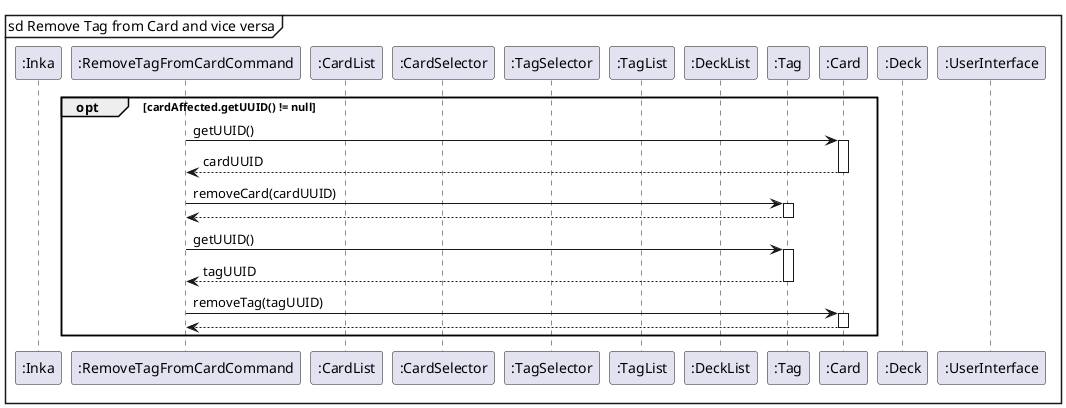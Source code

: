 @startuml
autoactivate on

mainframe sd Remove Tag from Card and vice versa

participant ":Inka" as  Inka
participant ":RemoveTagFromCardCommand" as RemoveTagFromCardCommand
participant ":TagList" as TagList
participant ":CardList" as CardList
participant ":CardSelector" as CardSelector
participant ":TagSelector" as TagSelector
participant ":TagList" as TagList
participant ":DeckList" as DeckList
participant ":Tag" as Tag
participant ":Card" as Card
participant ":Deck" as Deck
participant ":UserInterface" as UserInterface


opt cardAffected.getUUID() != null
RemoveTagFromCardCommand -> Card : getUUID()
return cardUUID
RemoveTagFromCardCommand -> Tag : removeCard(cardUUID)
return
RemoveTagFromCardCommand -> Tag : getUUID()
return tagUUID
RemoveTagFromCardCommand -> Card : removeTag(tagUUID)
return

end
@enduml

